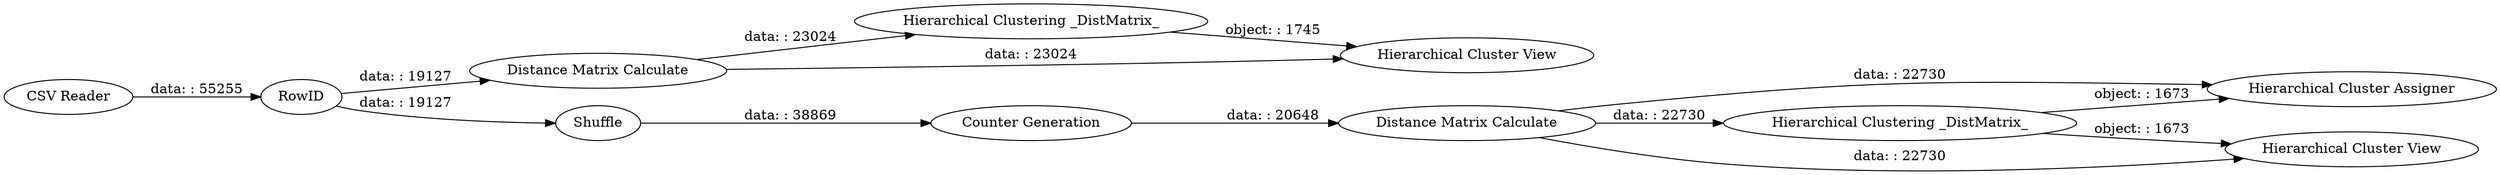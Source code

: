 digraph {
	"6264264148356126837_10" [label=RowID]
	"6264264148356126837_8" [label="Hierarchical Clustering _DistMatrix_"]
	"6264264148356126837_2" [label="Distance Matrix Calculate"]
	"6264264148356126837_3" [label="Hierarchical Clustering _DistMatrix_"]
	"6264264148356126837_7" [label="Distance Matrix Calculate"]
	"6264264148356126837_13" [label="Hierarchical Cluster Assigner"]
	"6264264148356126837_5" [label=Shuffle]
	"6264264148356126837_9" [label="Hierarchical Cluster View"]
	"6264264148356126837_4" [label="Hierarchical Cluster View"]
	"6264264148356126837_1" [label="CSV Reader"]
	"6264264148356126837_6" [label="Counter Generation"]
	"6264264148356126837_2" -> "6264264148356126837_3" [label="data: : 23024"]
	"6264264148356126837_7" -> "6264264148356126837_9" [label="data: : 22730"]
	"6264264148356126837_6" -> "6264264148356126837_7" [label="data: : 20648"]
	"6264264148356126837_5" -> "6264264148356126837_6" [label="data: : 38869"]
	"6264264148356126837_3" -> "6264264148356126837_4" [label="object: : 1745"]
	"6264264148356126837_7" -> "6264264148356126837_13" [label="data: : 22730"]
	"6264264148356126837_10" -> "6264264148356126837_2" [label="data: : 19127"]
	"6264264148356126837_8" -> "6264264148356126837_9" [label="object: : 1673"]
	"6264264148356126837_1" -> "6264264148356126837_10" [label="data: : 55255"]
	"6264264148356126837_2" -> "6264264148356126837_4" [label="data: : 23024"]
	"6264264148356126837_8" -> "6264264148356126837_13" [label="object: : 1673"]
	"6264264148356126837_7" -> "6264264148356126837_8" [label="data: : 22730"]
	"6264264148356126837_10" -> "6264264148356126837_5" [label="data: : 19127"]
	rankdir=LR
}
